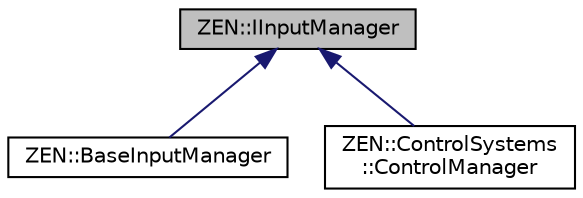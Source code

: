 digraph "ZEN::IInputManager"
{
 // LATEX_PDF_SIZE
  edge [fontname="Helvetica",fontsize="10",labelfontname="Helvetica",labelfontsize="10"];
  node [fontname="Helvetica",fontsize="10",shape=record];
  Node1 [label="ZEN::IInputManager",height=0.2,width=0.4,color="black", fillcolor="grey75", style="filled", fontcolor="black",tooltip=" "];
  Node1 -> Node2 [dir="back",color="midnightblue",fontsize="10",style="solid",fontname="Helvetica"];
  Node2 [label="ZEN::BaseInputManager",height=0.2,width=0.4,color="black", fillcolor="white", style="filled",URL="$classZEN_1_1BaseInputManager.html",tooltip=" "];
  Node1 -> Node3 [dir="back",color="midnightblue",fontsize="10",style="solid",fontname="Helvetica"];
  Node3 [label="ZEN::ControlSystems\l::ControlManager",height=0.2,width=0.4,color="black", fillcolor="white", style="filled",URL="$classZEN_1_1ControlSystems_1_1ControlManager.html",tooltip=" "];
}
